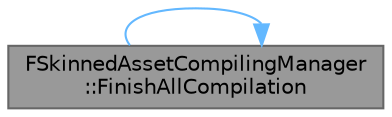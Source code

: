 digraph "FSkinnedAssetCompilingManager::FinishAllCompilation"
{
 // INTERACTIVE_SVG=YES
 // LATEX_PDF_SIZE
  bgcolor="transparent";
  edge [fontname=Helvetica,fontsize=10,labelfontname=Helvetica,labelfontsize=10];
  node [fontname=Helvetica,fontsize=10,shape=box,height=0.2,width=0.4];
  rankdir="LR";
  Node1 [id="Node000001",label="FSkinnedAssetCompilingManager\l::FinishAllCompilation",height=0.2,width=0.4,color="gray40", fillcolor="grey60", style="filled", fontcolor="black",tooltip="Blocks until completion of all async skinned asset compilation."];
  Node1 -> Node1 [id="edge1_Node000001_Node000001",color="steelblue1",style="solid",tooltip=" "];
}

